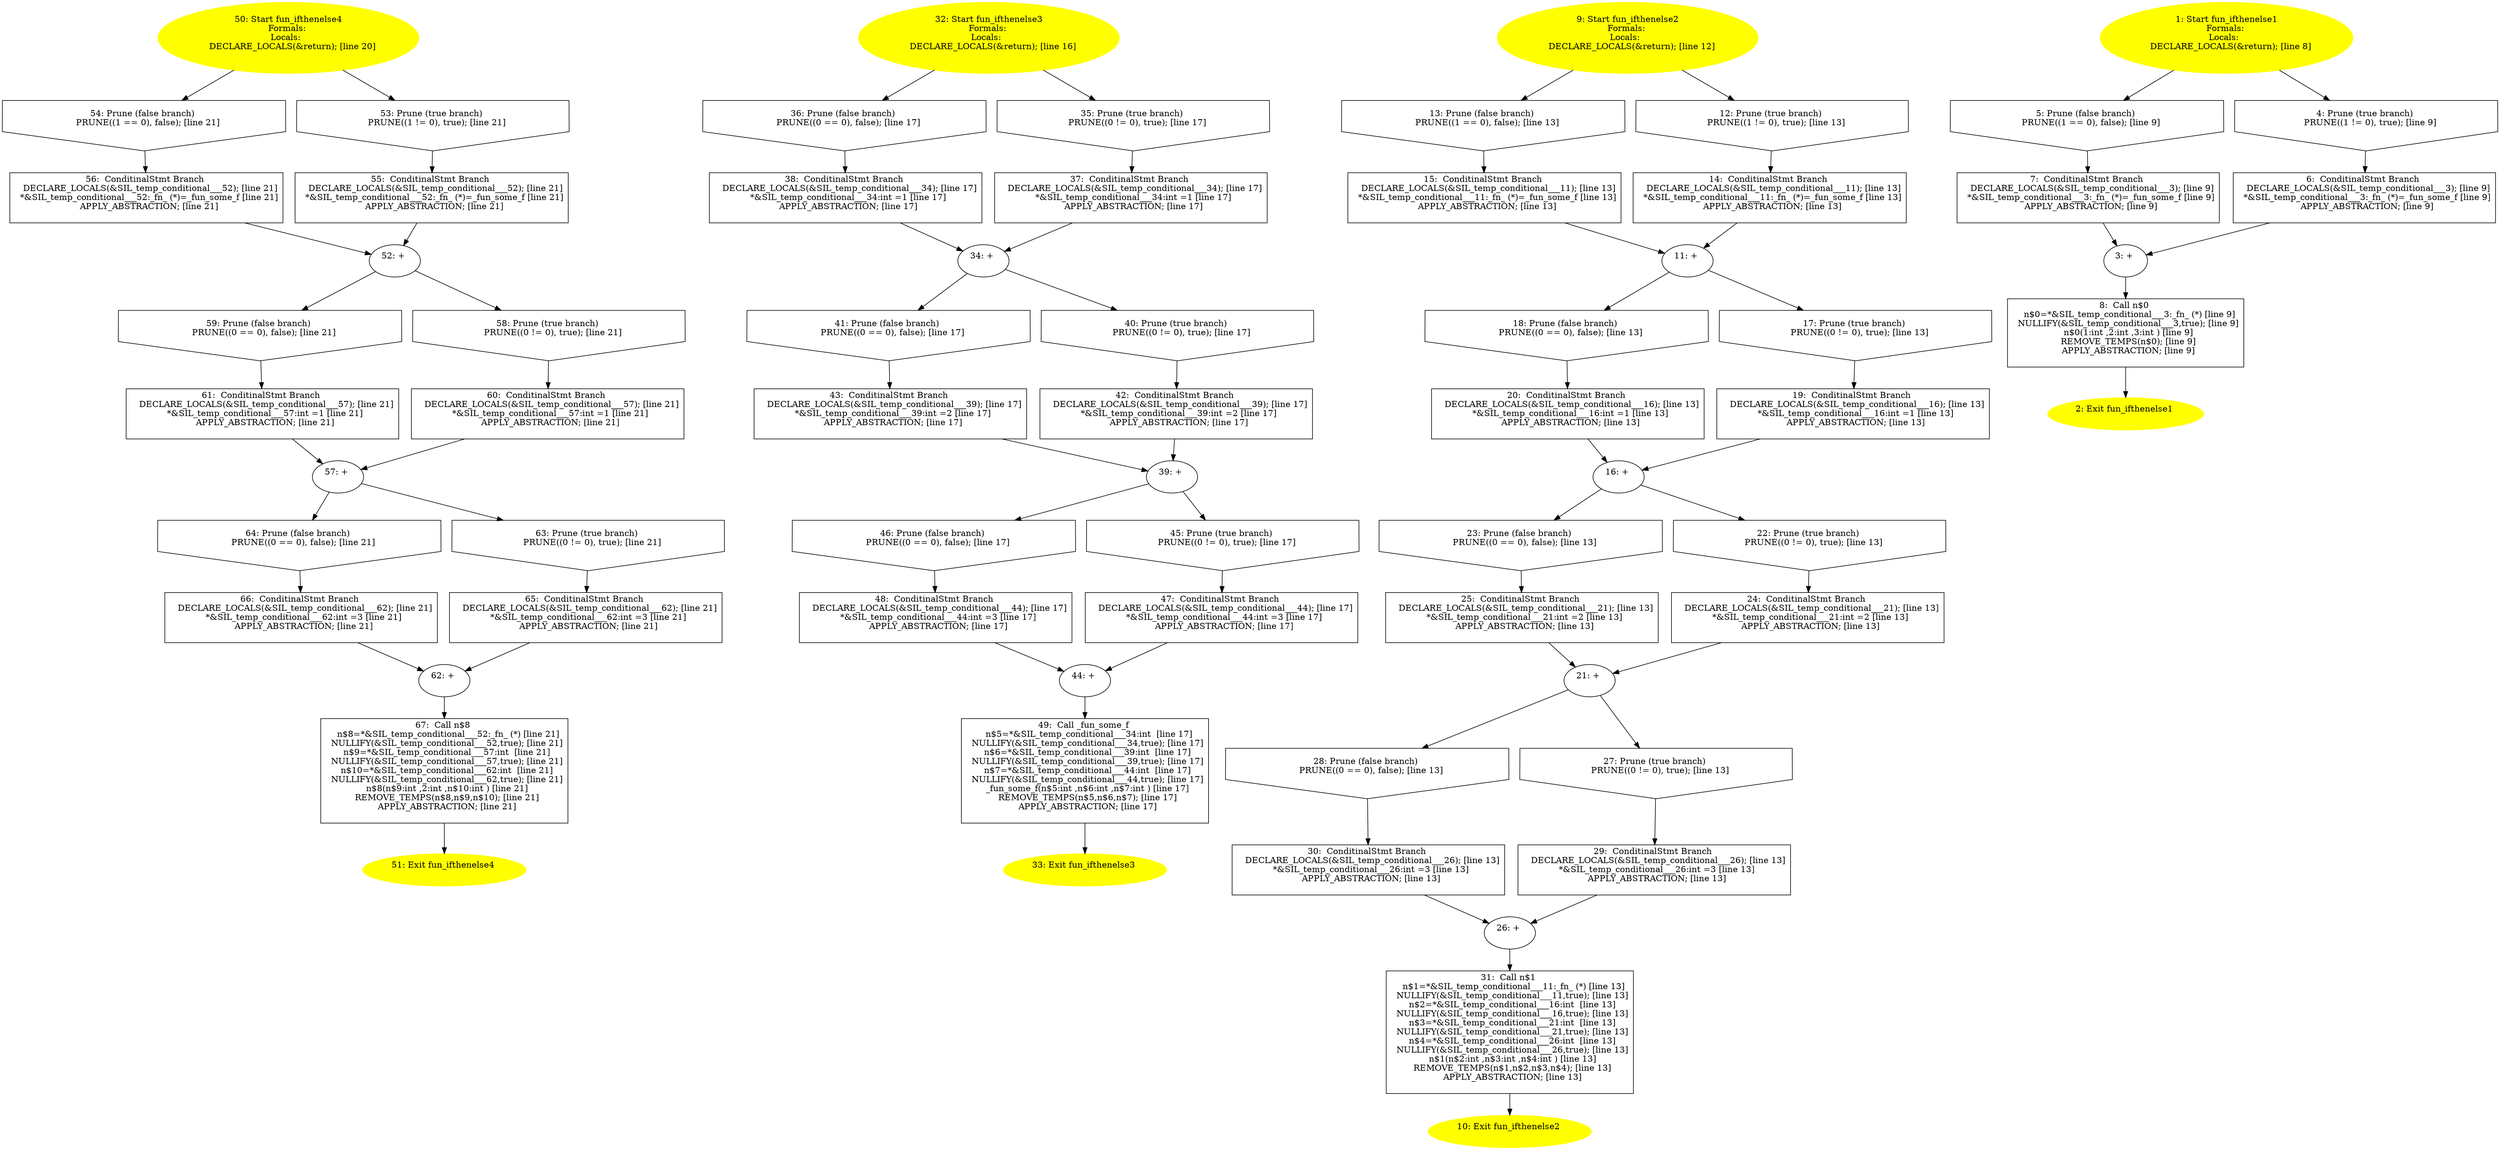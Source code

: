 digraph iCFG {
67 [label="67:  Call n$8 \n   n$8=*&SIL_temp_conditional___52:_fn_ (*) [line 21]\n  NULLIFY(&SIL_temp_conditional___52,true); [line 21]\n  n$9=*&SIL_temp_conditional___57:int  [line 21]\n  NULLIFY(&SIL_temp_conditional___57,true); [line 21]\n  n$10=*&SIL_temp_conditional___62:int  [line 21]\n  NULLIFY(&SIL_temp_conditional___62,true); [line 21]\n  n$8(n$9:int ,2:int ,n$10:int ) [line 21]\n  REMOVE_TEMPS(n$8,n$9,n$10); [line 21]\n  APPLY_ABSTRACTION; [line 21]\n " shape="box"]
	

	 67 -> 51 ;
66 [label="66:  ConditinalStmt Branch \n   DECLARE_LOCALS(&SIL_temp_conditional___62); [line 21]\n  *&SIL_temp_conditional___62:int =3 [line 21]\n  APPLY_ABSTRACTION; [line 21]\n " shape="box"]
	

	 66 -> 62 ;
65 [label="65:  ConditinalStmt Branch \n   DECLARE_LOCALS(&SIL_temp_conditional___62); [line 21]\n  *&SIL_temp_conditional___62:int =3 [line 21]\n  APPLY_ABSTRACTION; [line 21]\n " shape="box"]
	

	 65 -> 62 ;
64 [label="64: Prune (false branch) \n   PRUNE((0 == 0), false); [line 21]\n " shape="invhouse"]
	

	 64 -> 66 ;
63 [label="63: Prune (true branch) \n   PRUNE((0 != 0), true); [line 21]\n " shape="invhouse"]
	

	 63 -> 65 ;
62 [label="62: + \n  " ]
	

	 62 -> 67 ;
61 [label="61:  ConditinalStmt Branch \n   DECLARE_LOCALS(&SIL_temp_conditional___57); [line 21]\n  *&SIL_temp_conditional___57:int =1 [line 21]\n  APPLY_ABSTRACTION; [line 21]\n " shape="box"]
	

	 61 -> 57 ;
60 [label="60:  ConditinalStmt Branch \n   DECLARE_LOCALS(&SIL_temp_conditional___57); [line 21]\n  *&SIL_temp_conditional___57:int =1 [line 21]\n  APPLY_ABSTRACTION; [line 21]\n " shape="box"]
	

	 60 -> 57 ;
59 [label="59: Prune (false branch) \n   PRUNE((0 == 0), false); [line 21]\n " shape="invhouse"]
	

	 59 -> 61 ;
58 [label="58: Prune (true branch) \n   PRUNE((0 != 0), true); [line 21]\n " shape="invhouse"]
	

	 58 -> 60 ;
57 [label="57: + \n  " ]
	

	 57 -> 63 ;
	 57 -> 64 ;
56 [label="56:  ConditinalStmt Branch \n   DECLARE_LOCALS(&SIL_temp_conditional___52); [line 21]\n  *&SIL_temp_conditional___52:_fn_ (*)=_fun_some_f [line 21]\n  APPLY_ABSTRACTION; [line 21]\n " shape="box"]
	

	 56 -> 52 ;
55 [label="55:  ConditinalStmt Branch \n   DECLARE_LOCALS(&SIL_temp_conditional___52); [line 21]\n  *&SIL_temp_conditional___52:_fn_ (*)=_fun_some_f [line 21]\n  APPLY_ABSTRACTION; [line 21]\n " shape="box"]
	

	 55 -> 52 ;
54 [label="54: Prune (false branch) \n   PRUNE((1 == 0), false); [line 21]\n " shape="invhouse"]
	

	 54 -> 56 ;
53 [label="53: Prune (true branch) \n   PRUNE((1 != 0), true); [line 21]\n " shape="invhouse"]
	

	 53 -> 55 ;
52 [label="52: + \n  " ]
	

	 52 -> 58 ;
	 52 -> 59 ;
51 [label="51: Exit fun_ifthenelse4 \n  " color=yellow style=filled]
	

50 [label="50: Start fun_ifthenelse4\nFormals: \nLocals:  \n   DECLARE_LOCALS(&return); [line 20]\n " color=yellow style=filled]
	

	 50 -> 53 ;
	 50 -> 54 ;
49 [label="49:  Call _fun_some_f \n   n$5=*&SIL_temp_conditional___34:int  [line 17]\n  NULLIFY(&SIL_temp_conditional___34,true); [line 17]\n  n$6=*&SIL_temp_conditional___39:int  [line 17]\n  NULLIFY(&SIL_temp_conditional___39,true); [line 17]\n  n$7=*&SIL_temp_conditional___44:int  [line 17]\n  NULLIFY(&SIL_temp_conditional___44,true); [line 17]\n  _fun_some_f(n$5:int ,n$6:int ,n$7:int ) [line 17]\n  REMOVE_TEMPS(n$5,n$6,n$7); [line 17]\n  APPLY_ABSTRACTION; [line 17]\n " shape="box"]
	

	 49 -> 33 ;
48 [label="48:  ConditinalStmt Branch \n   DECLARE_LOCALS(&SIL_temp_conditional___44); [line 17]\n  *&SIL_temp_conditional___44:int =3 [line 17]\n  APPLY_ABSTRACTION; [line 17]\n " shape="box"]
	

	 48 -> 44 ;
47 [label="47:  ConditinalStmt Branch \n   DECLARE_LOCALS(&SIL_temp_conditional___44); [line 17]\n  *&SIL_temp_conditional___44:int =3 [line 17]\n  APPLY_ABSTRACTION; [line 17]\n " shape="box"]
	

	 47 -> 44 ;
46 [label="46: Prune (false branch) \n   PRUNE((0 == 0), false); [line 17]\n " shape="invhouse"]
	

	 46 -> 48 ;
45 [label="45: Prune (true branch) \n   PRUNE((0 != 0), true); [line 17]\n " shape="invhouse"]
	

	 45 -> 47 ;
44 [label="44: + \n  " ]
	

	 44 -> 49 ;
43 [label="43:  ConditinalStmt Branch \n   DECLARE_LOCALS(&SIL_temp_conditional___39); [line 17]\n  *&SIL_temp_conditional___39:int =2 [line 17]\n  APPLY_ABSTRACTION; [line 17]\n " shape="box"]
	

	 43 -> 39 ;
42 [label="42:  ConditinalStmt Branch \n   DECLARE_LOCALS(&SIL_temp_conditional___39); [line 17]\n  *&SIL_temp_conditional___39:int =2 [line 17]\n  APPLY_ABSTRACTION; [line 17]\n " shape="box"]
	

	 42 -> 39 ;
41 [label="41: Prune (false branch) \n   PRUNE((0 == 0), false); [line 17]\n " shape="invhouse"]
	

	 41 -> 43 ;
40 [label="40: Prune (true branch) \n   PRUNE((0 != 0), true); [line 17]\n " shape="invhouse"]
	

	 40 -> 42 ;
39 [label="39: + \n  " ]
	

	 39 -> 45 ;
	 39 -> 46 ;
38 [label="38:  ConditinalStmt Branch \n   DECLARE_LOCALS(&SIL_temp_conditional___34); [line 17]\n  *&SIL_temp_conditional___34:int =1 [line 17]\n  APPLY_ABSTRACTION; [line 17]\n " shape="box"]
	

	 38 -> 34 ;
37 [label="37:  ConditinalStmt Branch \n   DECLARE_LOCALS(&SIL_temp_conditional___34); [line 17]\n  *&SIL_temp_conditional___34:int =1 [line 17]\n  APPLY_ABSTRACTION; [line 17]\n " shape="box"]
	

	 37 -> 34 ;
36 [label="36: Prune (false branch) \n   PRUNE((0 == 0), false); [line 17]\n " shape="invhouse"]
	

	 36 -> 38 ;
35 [label="35: Prune (true branch) \n   PRUNE((0 != 0), true); [line 17]\n " shape="invhouse"]
	

	 35 -> 37 ;
34 [label="34: + \n  " ]
	

	 34 -> 40 ;
	 34 -> 41 ;
33 [label="33: Exit fun_ifthenelse3 \n  " color=yellow style=filled]
	

32 [label="32: Start fun_ifthenelse3\nFormals: \nLocals:  \n   DECLARE_LOCALS(&return); [line 16]\n " color=yellow style=filled]
	

	 32 -> 35 ;
	 32 -> 36 ;
31 [label="31:  Call n$1 \n   n$1=*&SIL_temp_conditional___11:_fn_ (*) [line 13]\n  NULLIFY(&SIL_temp_conditional___11,true); [line 13]\n  n$2=*&SIL_temp_conditional___16:int  [line 13]\n  NULLIFY(&SIL_temp_conditional___16,true); [line 13]\n  n$3=*&SIL_temp_conditional___21:int  [line 13]\n  NULLIFY(&SIL_temp_conditional___21,true); [line 13]\n  n$4=*&SIL_temp_conditional___26:int  [line 13]\n  NULLIFY(&SIL_temp_conditional___26,true); [line 13]\n  n$1(n$2:int ,n$3:int ,n$4:int ) [line 13]\n  REMOVE_TEMPS(n$1,n$2,n$3,n$4); [line 13]\n  APPLY_ABSTRACTION; [line 13]\n " shape="box"]
	

	 31 -> 10 ;
30 [label="30:  ConditinalStmt Branch \n   DECLARE_LOCALS(&SIL_temp_conditional___26); [line 13]\n  *&SIL_temp_conditional___26:int =3 [line 13]\n  APPLY_ABSTRACTION; [line 13]\n " shape="box"]
	

	 30 -> 26 ;
29 [label="29:  ConditinalStmt Branch \n   DECLARE_LOCALS(&SIL_temp_conditional___26); [line 13]\n  *&SIL_temp_conditional___26:int =3 [line 13]\n  APPLY_ABSTRACTION; [line 13]\n " shape="box"]
	

	 29 -> 26 ;
28 [label="28: Prune (false branch) \n   PRUNE((0 == 0), false); [line 13]\n " shape="invhouse"]
	

	 28 -> 30 ;
27 [label="27: Prune (true branch) \n   PRUNE((0 != 0), true); [line 13]\n " shape="invhouse"]
	

	 27 -> 29 ;
26 [label="26: + \n  " ]
	

	 26 -> 31 ;
25 [label="25:  ConditinalStmt Branch \n   DECLARE_LOCALS(&SIL_temp_conditional___21); [line 13]\n  *&SIL_temp_conditional___21:int =2 [line 13]\n  APPLY_ABSTRACTION; [line 13]\n " shape="box"]
	

	 25 -> 21 ;
24 [label="24:  ConditinalStmt Branch \n   DECLARE_LOCALS(&SIL_temp_conditional___21); [line 13]\n  *&SIL_temp_conditional___21:int =2 [line 13]\n  APPLY_ABSTRACTION; [line 13]\n " shape="box"]
	

	 24 -> 21 ;
23 [label="23: Prune (false branch) \n   PRUNE((0 == 0), false); [line 13]\n " shape="invhouse"]
	

	 23 -> 25 ;
22 [label="22: Prune (true branch) \n   PRUNE((0 != 0), true); [line 13]\n " shape="invhouse"]
	

	 22 -> 24 ;
21 [label="21: + \n  " ]
	

	 21 -> 27 ;
	 21 -> 28 ;
20 [label="20:  ConditinalStmt Branch \n   DECLARE_LOCALS(&SIL_temp_conditional___16); [line 13]\n  *&SIL_temp_conditional___16:int =1 [line 13]\n  APPLY_ABSTRACTION; [line 13]\n " shape="box"]
	

	 20 -> 16 ;
19 [label="19:  ConditinalStmt Branch \n   DECLARE_LOCALS(&SIL_temp_conditional___16); [line 13]\n  *&SIL_temp_conditional___16:int =1 [line 13]\n  APPLY_ABSTRACTION; [line 13]\n " shape="box"]
	

	 19 -> 16 ;
18 [label="18: Prune (false branch) \n   PRUNE((0 == 0), false); [line 13]\n " shape="invhouse"]
	

	 18 -> 20 ;
17 [label="17: Prune (true branch) \n   PRUNE((0 != 0), true); [line 13]\n " shape="invhouse"]
	

	 17 -> 19 ;
16 [label="16: + \n  " ]
	

	 16 -> 22 ;
	 16 -> 23 ;
15 [label="15:  ConditinalStmt Branch \n   DECLARE_LOCALS(&SIL_temp_conditional___11); [line 13]\n  *&SIL_temp_conditional___11:_fn_ (*)=_fun_some_f [line 13]\n  APPLY_ABSTRACTION; [line 13]\n " shape="box"]
	

	 15 -> 11 ;
14 [label="14:  ConditinalStmt Branch \n   DECLARE_LOCALS(&SIL_temp_conditional___11); [line 13]\n  *&SIL_temp_conditional___11:_fn_ (*)=_fun_some_f [line 13]\n  APPLY_ABSTRACTION; [line 13]\n " shape="box"]
	

	 14 -> 11 ;
13 [label="13: Prune (false branch) \n   PRUNE((1 == 0), false); [line 13]\n " shape="invhouse"]
	

	 13 -> 15 ;
12 [label="12: Prune (true branch) \n   PRUNE((1 != 0), true); [line 13]\n " shape="invhouse"]
	

	 12 -> 14 ;
11 [label="11: + \n  " ]
	

	 11 -> 17 ;
	 11 -> 18 ;
10 [label="10: Exit fun_ifthenelse2 \n  " color=yellow style=filled]
	

9 [label="9: Start fun_ifthenelse2\nFormals: \nLocals:  \n   DECLARE_LOCALS(&return); [line 12]\n " color=yellow style=filled]
	

	 9 -> 12 ;
	 9 -> 13 ;
8 [label="8:  Call n$0 \n   n$0=*&SIL_temp_conditional___3:_fn_ (*) [line 9]\n  NULLIFY(&SIL_temp_conditional___3,true); [line 9]\n  n$0(1:int ,2:int ,3:int ) [line 9]\n  REMOVE_TEMPS(n$0); [line 9]\n  APPLY_ABSTRACTION; [line 9]\n " shape="box"]
	

	 8 -> 2 ;
7 [label="7:  ConditinalStmt Branch \n   DECLARE_LOCALS(&SIL_temp_conditional___3); [line 9]\n  *&SIL_temp_conditional___3:_fn_ (*)=_fun_some_f [line 9]\n  APPLY_ABSTRACTION; [line 9]\n " shape="box"]
	

	 7 -> 3 ;
6 [label="6:  ConditinalStmt Branch \n   DECLARE_LOCALS(&SIL_temp_conditional___3); [line 9]\n  *&SIL_temp_conditional___3:_fn_ (*)=_fun_some_f [line 9]\n  APPLY_ABSTRACTION; [line 9]\n " shape="box"]
	

	 6 -> 3 ;
5 [label="5: Prune (false branch) \n   PRUNE((1 == 0), false); [line 9]\n " shape="invhouse"]
	

	 5 -> 7 ;
4 [label="4: Prune (true branch) \n   PRUNE((1 != 0), true); [line 9]\n " shape="invhouse"]
	

	 4 -> 6 ;
3 [label="3: + \n  " ]
	

	 3 -> 8 ;
2 [label="2: Exit fun_ifthenelse1 \n  " color=yellow style=filled]
	

1 [label="1: Start fun_ifthenelse1\nFormals: \nLocals:  \n   DECLARE_LOCALS(&return); [line 8]\n " color=yellow style=filled]
	

	 1 -> 4 ;
	 1 -> 5 ;
}
